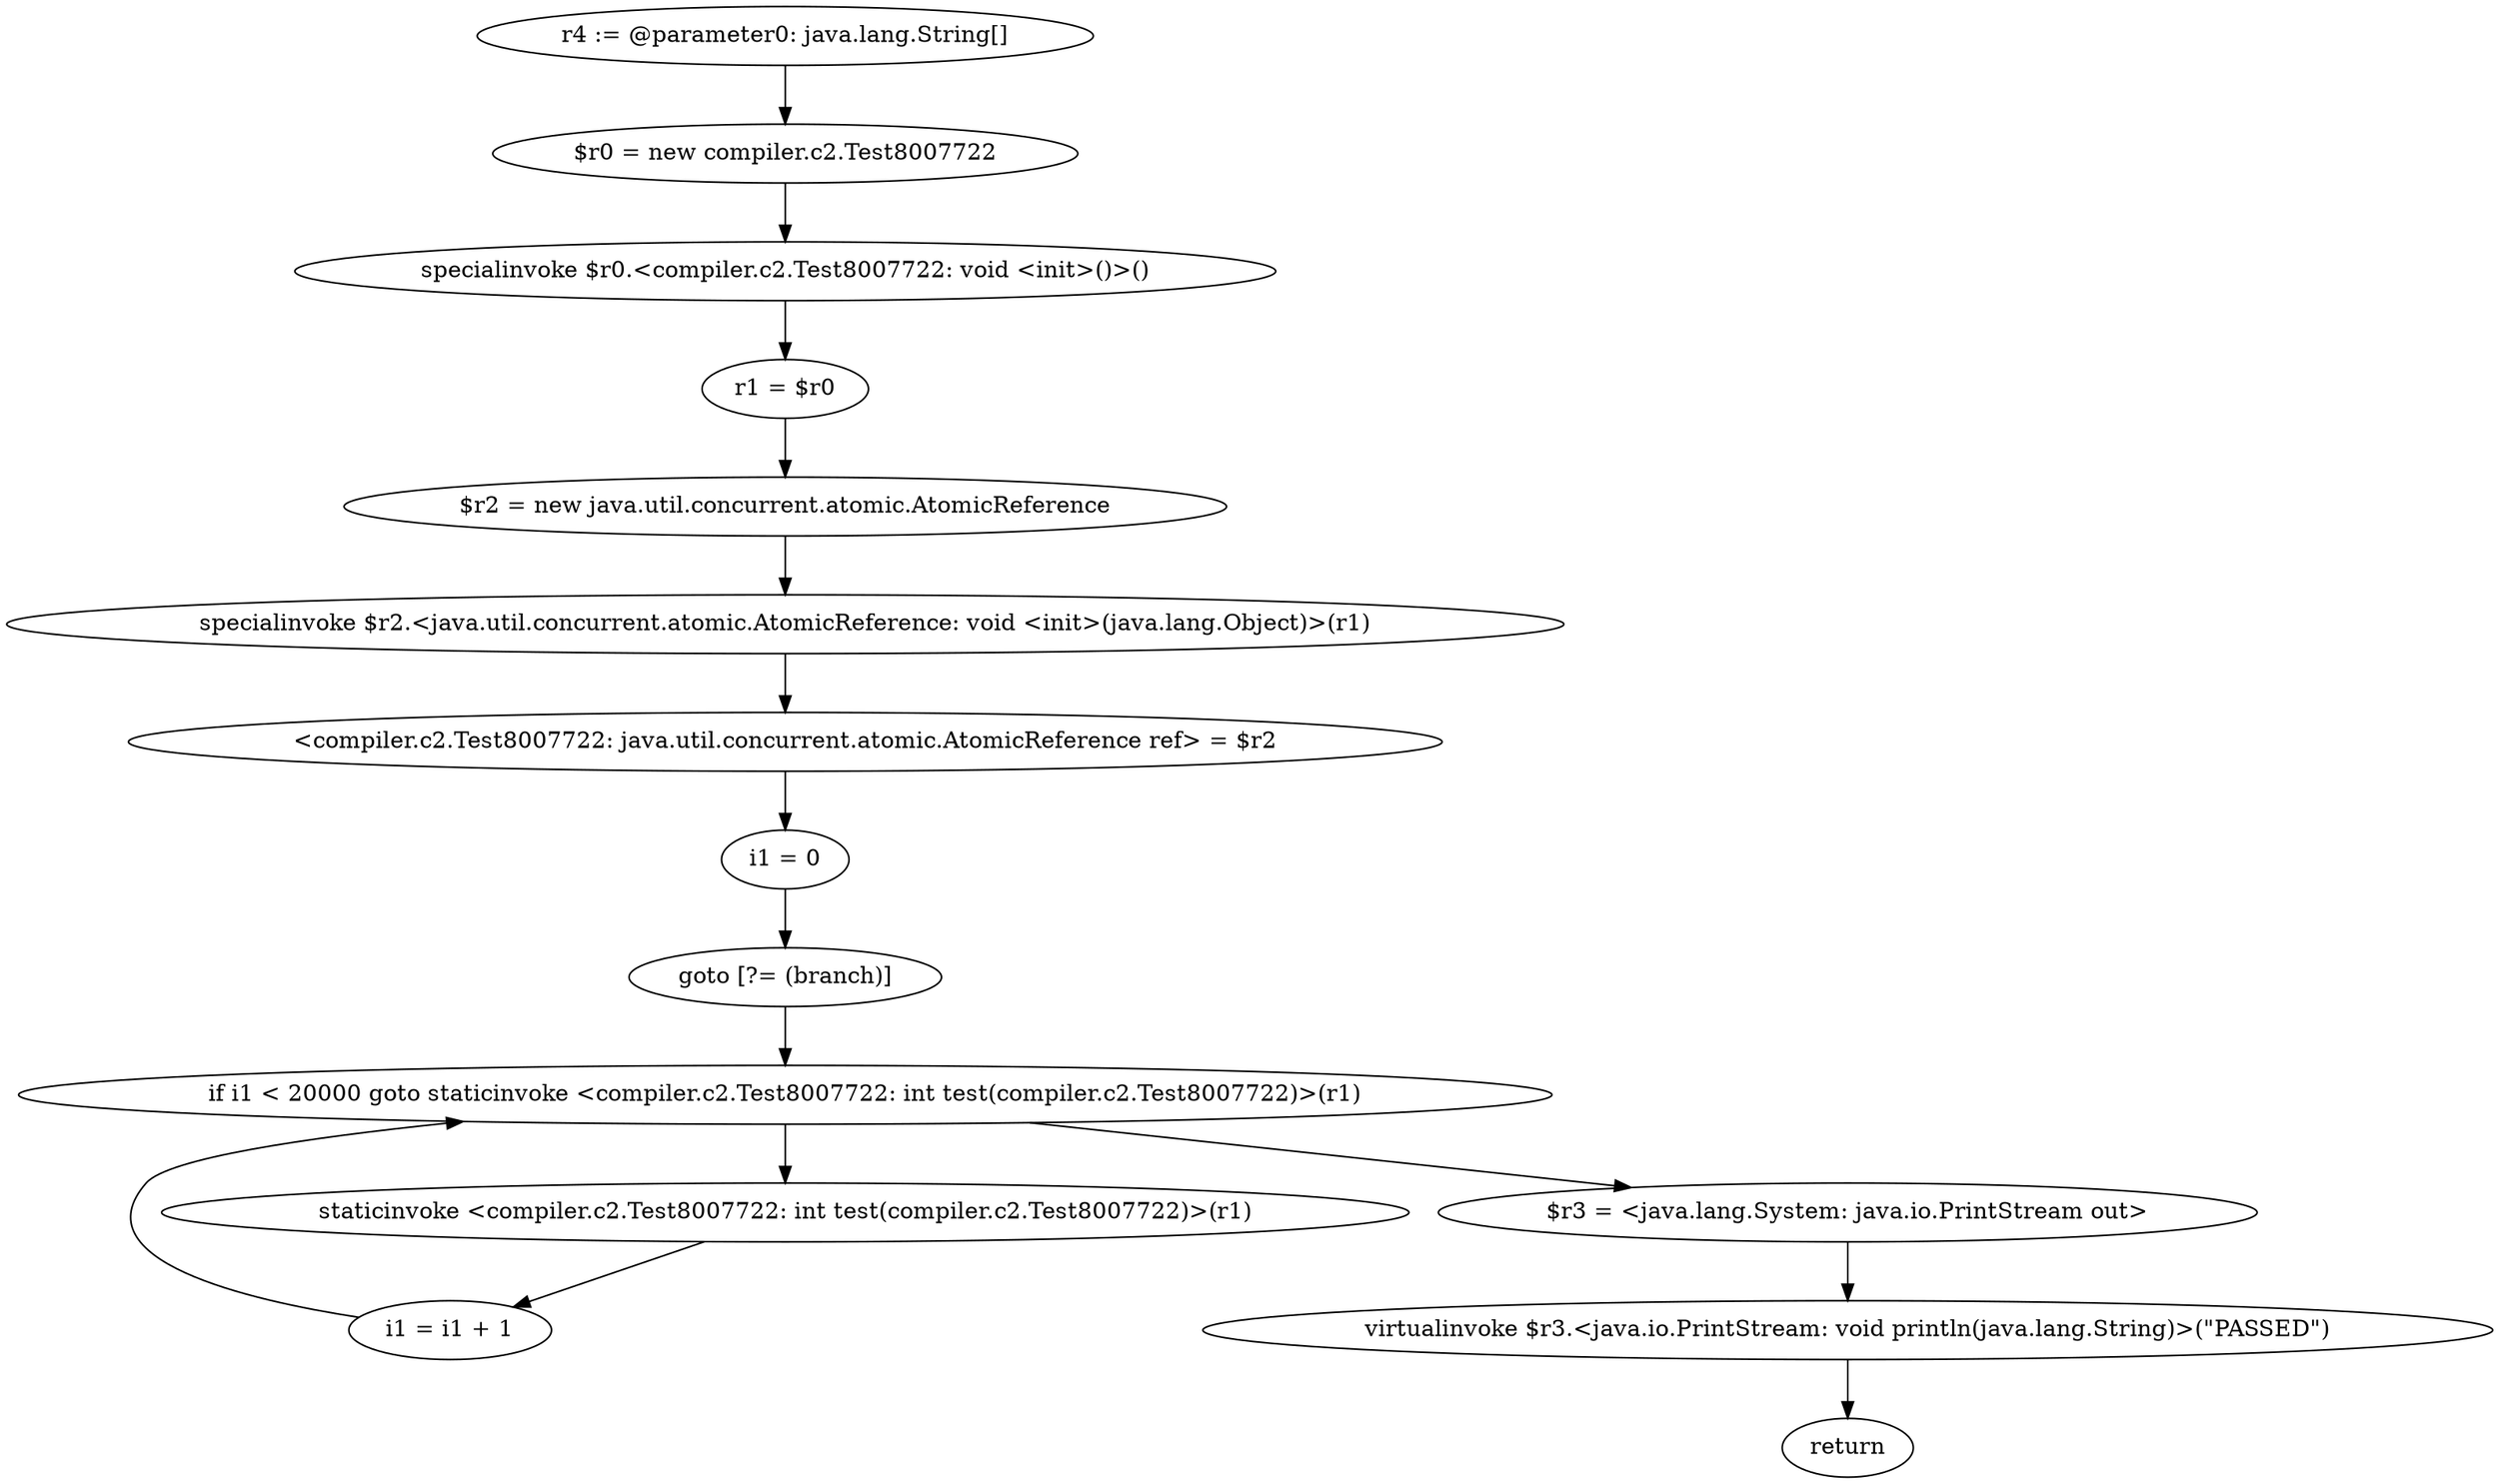 digraph "unitGraph" {
    "r4 := @parameter0: java.lang.String[]"
    "$r0 = new compiler.c2.Test8007722"
    "specialinvoke $r0.<compiler.c2.Test8007722: void <init>()>()"
    "r1 = $r0"
    "$r2 = new java.util.concurrent.atomic.AtomicReference"
    "specialinvoke $r2.<java.util.concurrent.atomic.AtomicReference: void <init>(java.lang.Object)>(r1)"
    "<compiler.c2.Test8007722: java.util.concurrent.atomic.AtomicReference ref> = $r2"
    "i1 = 0"
    "goto [?= (branch)]"
    "staticinvoke <compiler.c2.Test8007722: int test(compiler.c2.Test8007722)>(r1)"
    "i1 = i1 + 1"
    "if i1 < 20000 goto staticinvoke <compiler.c2.Test8007722: int test(compiler.c2.Test8007722)>(r1)"
    "$r3 = <java.lang.System: java.io.PrintStream out>"
    "virtualinvoke $r3.<java.io.PrintStream: void println(java.lang.String)>(\"PASSED\")"
    "return"
    "r4 := @parameter0: java.lang.String[]"->"$r0 = new compiler.c2.Test8007722";
    "$r0 = new compiler.c2.Test8007722"->"specialinvoke $r0.<compiler.c2.Test8007722: void <init>()>()";
    "specialinvoke $r0.<compiler.c2.Test8007722: void <init>()>()"->"r1 = $r0";
    "r1 = $r0"->"$r2 = new java.util.concurrent.atomic.AtomicReference";
    "$r2 = new java.util.concurrent.atomic.AtomicReference"->"specialinvoke $r2.<java.util.concurrent.atomic.AtomicReference: void <init>(java.lang.Object)>(r1)";
    "specialinvoke $r2.<java.util.concurrent.atomic.AtomicReference: void <init>(java.lang.Object)>(r1)"->"<compiler.c2.Test8007722: java.util.concurrent.atomic.AtomicReference ref> = $r2";
    "<compiler.c2.Test8007722: java.util.concurrent.atomic.AtomicReference ref> = $r2"->"i1 = 0";
    "i1 = 0"->"goto [?= (branch)]";
    "goto [?= (branch)]"->"if i1 < 20000 goto staticinvoke <compiler.c2.Test8007722: int test(compiler.c2.Test8007722)>(r1)";
    "staticinvoke <compiler.c2.Test8007722: int test(compiler.c2.Test8007722)>(r1)"->"i1 = i1 + 1";
    "i1 = i1 + 1"->"if i1 < 20000 goto staticinvoke <compiler.c2.Test8007722: int test(compiler.c2.Test8007722)>(r1)";
    "if i1 < 20000 goto staticinvoke <compiler.c2.Test8007722: int test(compiler.c2.Test8007722)>(r1)"->"$r3 = <java.lang.System: java.io.PrintStream out>";
    "if i1 < 20000 goto staticinvoke <compiler.c2.Test8007722: int test(compiler.c2.Test8007722)>(r1)"->"staticinvoke <compiler.c2.Test8007722: int test(compiler.c2.Test8007722)>(r1)";
    "$r3 = <java.lang.System: java.io.PrintStream out>"->"virtualinvoke $r3.<java.io.PrintStream: void println(java.lang.String)>(\"PASSED\")";
    "virtualinvoke $r3.<java.io.PrintStream: void println(java.lang.String)>(\"PASSED\")"->"return";
}
